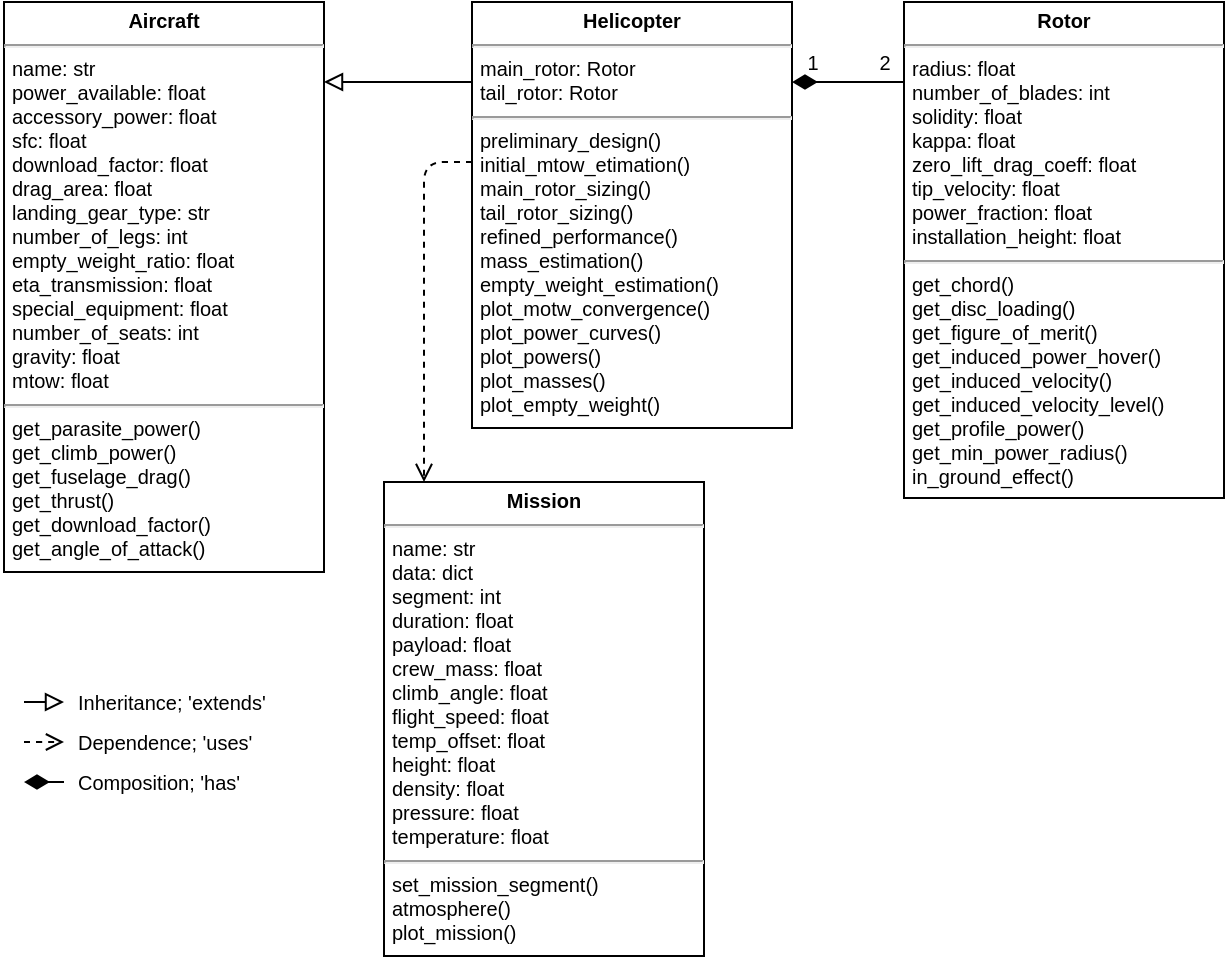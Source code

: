 <mxfile version="16.5.1" type="device"><diagram id="zzfLp2Pfvo_PrpSllrfE" name="Seite-1"><mxGraphModel dx="593" dy="366" grid="1" gridSize="10" guides="1" tooltips="1" connect="1" arrows="1" fold="1" page="1" pageScale="1" pageWidth="827" pageHeight="1169" math="0" shadow="0"><root><mxCell id="0"/><mxCell id="1" parent="0"/><mxCell id="nIn6ZC3m-3GaAJ_v_pof-15" style="edgeStyle=orthogonalEdgeStyle;rounded=0;orthogonalLoop=1;jettySize=auto;html=1;fontSize=10;endArrow=block;endFill=0;shadow=0;sketch=0;endSize=7;" edge="1" parent="1" source="nIn6ZC3m-3GaAJ_v_pof-14" target="nIn6ZC3m-3GaAJ_v_pof-22"><mxGeometry relative="1" as="geometry"><mxPoint x="220.0" y="225" as="targetPoint"/><Array as="points"><mxPoint x="240" y="120"/><mxPoint x="240" y="120"/></Array></mxGeometry></mxCell><mxCell id="nIn6ZC3m-3GaAJ_v_pof-30" style="edgeStyle=orthogonalEdgeStyle;curved=0;rounded=1;sketch=0;orthogonalLoop=1;jettySize=auto;html=1;dashed=1;endArrow=open;endFill=0;shadow=0;endSize=7;" edge="1" parent="1" source="nIn6ZC3m-3GaAJ_v_pof-14" target="nIn6ZC3m-3GaAJ_v_pof-29"><mxGeometry relative="1" as="geometry"><Array as="points"><mxPoint x="250" y="160"/></Array></mxGeometry></mxCell><mxCell id="nIn6ZC3m-3GaAJ_v_pof-14" value="&lt;p style=&quot;margin: 4px 0px 0px ; text-align: center ; font-size: 10px&quot;&gt;&lt;b style=&quot;font-size: 10px&quot;&gt;Helicopter&lt;/b&gt;&lt;/p&gt;&lt;hr style=&quot;font-size: 10px&quot;&gt;&lt;p style=&quot;margin: 0px 0px 0px 4px ; font-size: 10px&quot;&gt;main_rotor: Rotor&lt;/p&gt;&lt;p style=&quot;margin: 0px 0px 0px 4px ; font-size: 10px&quot;&gt;tail_rotor: Rotor&lt;/p&gt;&lt;hr style=&quot;font-size: 10px&quot;&gt;&lt;p style=&quot;margin: 0px 0px 0px 4px ; font-size: 10px&quot;&gt;preliminary_design()&lt;/p&gt;&lt;p style=&quot;margin: 0px 0px 0px 4px ; font-size: 10px&quot;&gt;initial_mtow_etimation()&lt;/p&gt;&lt;p style=&quot;margin: 0px 0px 0px 4px ; font-size: 10px&quot;&gt;main_rotor_sizing()&lt;/p&gt;&lt;p style=&quot;margin: 0px 0px 0px 4px ; font-size: 10px&quot;&gt;tail_rotor_sizing()&lt;/p&gt;&lt;p style=&quot;margin: 0px 0px 0px 4px ; font-size: 10px&quot;&gt;refined_performance()&lt;/p&gt;&lt;p style=&quot;margin: 0px 0px 0px 4px ; font-size: 10px&quot;&gt;mass_estimation()&lt;/p&gt;&lt;p style=&quot;margin: 0px 0px 0px 4px ; font-size: 10px&quot;&gt;empty_weight_estimation()&lt;/p&gt;&lt;p style=&quot;margin: 0px 0px 0px 4px ; font-size: 10px&quot;&gt;plot_motw_convergence()&lt;/p&gt;&lt;p style=&quot;margin: 0px 0px 0px 4px ; font-size: 10px&quot;&gt;plot_power_curves()&lt;/p&gt;&lt;p style=&quot;margin: 0px 0px 0px 4px ; font-size: 10px&quot;&gt;plot_powers()&lt;/p&gt;&lt;p style=&quot;margin: 0px 0px 0px 4px ; font-size: 10px&quot;&gt;plot_masses()&lt;/p&gt;&lt;p style=&quot;margin: 0px 0px 0px 4px ; font-size: 10px&quot;&gt;plot_empty_weight()&lt;/p&gt;" style="verticalAlign=top;align=left;overflow=fill;fontSize=10;fontFamily=Helvetica;html=1;shadow=0;sketch=0;" vertex="1" parent="1"><mxGeometry x="274" y="80" width="160" height="213" as="geometry"/></mxCell><mxCell id="nIn6ZC3m-3GaAJ_v_pof-22" value="&lt;p style=&quot;margin: 4px 0px 0px ; text-align: center ; font-size: 10px&quot;&gt;&lt;b style=&quot;font-size: 10px&quot;&gt;Aircraft&lt;/b&gt;&lt;/p&gt;&lt;hr style=&quot;font-size: 10px&quot;&gt;&lt;p style=&quot;margin: 0px 0px 0px 4px ; font-size: 10px&quot;&gt;name: str&lt;br&gt;power_available: float&lt;br&gt;accessory_power: float&lt;br&gt;sfc: float&lt;br&gt;download_factor: float&lt;br&gt;drag_area: float&lt;br&gt;landing_gear_type: str&lt;br&gt;number_of_legs: int&lt;br&gt;empty_weight_ratio: float&lt;br&gt;eta_transmission: float&lt;br&gt;special_equipment: float&lt;br&gt;number_of_seats: int&lt;br&gt;gravity: float&lt;br&gt;mtow: float&lt;br&gt;&lt;/p&gt;&lt;hr style=&quot;font-size: 10px&quot;&gt;&lt;p style=&quot;margin: 0px 0px 0px 4px ; font-size: 10px&quot;&gt;get_parasite_power()&lt;/p&gt;&lt;p style=&quot;margin: 0px 0px 0px 4px ; font-size: 10px&quot;&gt;get_climb_power()&lt;/p&gt;&lt;p style=&quot;margin: 0px 0px 0px 4px ; font-size: 10px&quot;&gt;get_fuselage_drag()&lt;/p&gt;&lt;p style=&quot;margin: 0px 0px 0px 4px ; font-size: 10px&quot;&gt;get_thrust()&lt;/p&gt;&lt;p style=&quot;margin: 0px 0px 0px 4px ; font-size: 10px&quot;&gt;get_download_factor()&lt;/p&gt;&lt;p style=&quot;margin: 0px 0px 0px 4px ; font-size: 10px&quot;&gt;get_angle_of_attack()&lt;br&gt;&lt;/p&gt;" style="verticalAlign=top;align=left;overflow=fill;fontSize=10;fontFamily=Helvetica;html=1;shadow=0;sketch=0;" vertex="1" parent="1"><mxGeometry x="40" y="80" width="160" height="285" as="geometry"/></mxCell><mxCell id="nIn6ZC3m-3GaAJ_v_pof-24" style="edgeStyle=orthogonalEdgeStyle;rounded=0;sketch=0;orthogonalLoop=1;jettySize=auto;html=1;shadow=0;fontSize=10;endArrow=diamondThin;endFill=1;endSize=10;" edge="1" parent="1" source="nIn6ZC3m-3GaAJ_v_pof-23" target="nIn6ZC3m-3GaAJ_v_pof-14"><mxGeometry relative="1" as="geometry"><Array as="points"><mxPoint x="470" y="120"/><mxPoint x="470" y="120"/></Array></mxGeometry></mxCell><mxCell id="nIn6ZC3m-3GaAJ_v_pof-23" value="&lt;p style=&quot;margin: 4px 0px 0px ; text-align: center ; font-size: 10px&quot;&gt;&lt;b style=&quot;font-size: 10px&quot;&gt;Rotor&lt;/b&gt;&lt;/p&gt;&lt;hr style=&quot;font-size: 10px&quot;&gt;&lt;p style=&quot;margin: 0px 0px 0px 4px ; font-size: 10px&quot;&gt;radius: float&lt;/p&gt;&lt;p style=&quot;margin: 0px 0px 0px 4px ; font-size: 10px&quot;&gt;number_of_blades: int&lt;/p&gt;&lt;p style=&quot;margin: 0px 0px 0px 4px ; font-size: 10px&quot;&gt;solidity: float&lt;/p&gt;&lt;p style=&quot;margin: 0px 0px 0px 4px ; font-size: 10px&quot;&gt;kappa: float&lt;/p&gt;&lt;p style=&quot;margin: 0px 0px 0px 4px ; font-size: 10px&quot;&gt;zero_lift_drag_coeff: float&lt;/p&gt;&lt;p style=&quot;margin: 0px 0px 0px 4px ; font-size: 10px&quot;&gt;tip_velocity: float&lt;/p&gt;&lt;p style=&quot;margin: 0px 0px 0px 4px ; font-size: 10px&quot;&gt;power_fraction: float&lt;/p&gt;&lt;p style=&quot;margin: 0px 0px 0px 4px ; font-size: 10px&quot;&gt;installation_height: float&lt;/p&gt;&lt;hr style=&quot;font-size: 10px&quot;&gt;&lt;p style=&quot;margin: 0px 0px 0px 4px ; font-size: 10px&quot;&gt;get_chord()&lt;/p&gt;&lt;p style=&quot;margin: 0px 0px 0px 4px ; font-size: 10px&quot;&gt;get_disc_loading()&lt;/p&gt;&lt;p style=&quot;margin: 0px 0px 0px 4px ; font-size: 10px&quot;&gt;get_figure_of_merit()&lt;/p&gt;&lt;p style=&quot;margin: 0px 0px 0px 4px ; font-size: 10px&quot;&gt;get_induced_power_hover()&lt;/p&gt;&lt;p style=&quot;margin: 0px 0px 0px 4px ; font-size: 10px&quot;&gt;get_induced_velocity()&lt;/p&gt;&lt;p style=&quot;margin: 0px 0px 0px 4px ; font-size: 10px&quot;&gt;get_induced_velocity_level()&lt;/p&gt;&lt;p style=&quot;margin: 0px 0px 0px 4px ; font-size: 10px&quot;&gt;get_profile_power()&lt;/p&gt;&lt;p style=&quot;margin: 0px 0px 0px 4px ; font-size: 10px&quot;&gt;get_min_power_radius()&lt;/p&gt;&lt;p style=&quot;margin: 0px 0px 0px 4px ; font-size: 10px&quot;&gt;in_ground_effect()&lt;/p&gt;" style="verticalAlign=top;align=left;overflow=fill;fontSize=10;fontFamily=Helvetica;html=1;shadow=0;sketch=0;" vertex="1" parent="1"><mxGeometry x="490" y="80" width="160" height="248" as="geometry"/></mxCell><mxCell id="nIn6ZC3m-3GaAJ_v_pof-25" value="1" style="text;html=1;align=center;verticalAlign=middle;resizable=0;points=[];autosize=1;strokeColor=none;fillColor=none;fontSize=10;shadow=0;" vertex="1" parent="1"><mxGeometry x="434" y="100" width="20" height="20" as="geometry"/></mxCell><mxCell id="nIn6ZC3m-3GaAJ_v_pof-26" value="2" style="text;html=1;align=center;verticalAlign=middle;resizable=0;points=[];autosize=1;strokeColor=none;fillColor=none;fontSize=10;shadow=0;" vertex="1" parent="1"><mxGeometry x="470" y="100" width="20" height="20" as="geometry"/></mxCell><mxCell id="nIn6ZC3m-3GaAJ_v_pof-29" value="&lt;p style=&quot;margin: 4px 0px 0px ; text-align: center ; font-size: 10px&quot;&gt;&lt;b style=&quot;font-size: 10px&quot;&gt;Mission&lt;/b&gt;&lt;/p&gt;&lt;hr style=&quot;font-size: 10px&quot;&gt;&lt;p style=&quot;margin: 0px 0px 0px 4px ; font-size: 10px&quot;&gt;&lt;span&gt;name: str&lt;/span&gt;&lt;br&gt;&lt;/p&gt;&lt;p style=&quot;margin: 0px 0px 0px 4px ; font-size: 10px&quot;&gt;&lt;span&gt;data: dict&lt;/span&gt;&lt;/p&gt;&lt;p style=&quot;margin: 0px 0px 0px 4px ; font-size: 10px&quot;&gt;&lt;span&gt;segment: int&lt;/span&gt;&lt;/p&gt;&lt;p style=&quot;margin: 0px 0px 0px 4px ; font-size: 10px&quot;&gt;&lt;span&gt;duration: float&lt;/span&gt;&lt;/p&gt;&lt;p style=&quot;margin: 0px 0px 0px 4px ; font-size: 10px&quot;&gt;&lt;span&gt;payload: float&lt;/span&gt;&lt;/p&gt;&lt;p style=&quot;margin: 0px 0px 0px 4px ; font-size: 10px&quot;&gt;&lt;span&gt;crew_mass: float&lt;/span&gt;&lt;/p&gt;&lt;p style=&quot;margin: 0px 0px 0px 4px ; font-size: 10px&quot;&gt;&lt;span&gt;climb_angle: float&lt;/span&gt;&lt;/p&gt;&lt;p style=&quot;margin: 0px 0px 0px 4px ; font-size: 10px&quot;&gt;&lt;span&gt;flight_speed: float&lt;/span&gt;&lt;/p&gt;&lt;p style=&quot;margin: 0px 0px 0px 4px ; font-size: 10px&quot;&gt;&lt;span&gt;temp_offset: float&lt;/span&gt;&lt;/p&gt;&lt;p style=&quot;margin: 0px 0px 0px 4px ; font-size: 10px&quot;&gt;&lt;span&gt;height: float&lt;/span&gt;&lt;/p&gt;&lt;p style=&quot;margin: 0px 0px 0px 4px ; font-size: 10px&quot;&gt;&lt;span&gt;density: float&lt;/span&gt;&lt;/p&gt;&lt;p style=&quot;margin: 0px 0px 0px 4px ; font-size: 10px&quot;&gt;&lt;span&gt;pressure: float&lt;/span&gt;&lt;/p&gt;&lt;p style=&quot;margin: 0px 0px 0px 4px ; font-size: 10px&quot;&gt;&lt;span&gt;temperature: float&lt;/span&gt;&lt;/p&gt;&lt;hr style=&quot;font-size: 10px&quot;&gt;&lt;p style=&quot;margin: 0px 0px 0px 4px ; font-size: 10px&quot;&gt;set_mission_segment()&lt;/p&gt;&lt;p style=&quot;margin: 0px 0px 0px 4px ; font-size: 10px&quot;&gt;atmosphere()&lt;/p&gt;&lt;p style=&quot;margin: 0px 0px 0px 4px ; font-size: 10px&quot;&gt;plot_mission()&lt;/p&gt;&lt;p style=&quot;margin: 0px 0px 0px 4px ; font-size: 10px&quot;&gt;&lt;br&gt;&lt;/p&gt;" style="verticalAlign=top;align=left;overflow=fill;fontSize=10;fontFamily=Helvetica;html=1;shadow=0;sketch=0;" vertex="1" parent="1"><mxGeometry x="230" y="320" width="160" height="237" as="geometry"/></mxCell><mxCell id="nIn6ZC3m-3GaAJ_v_pof-33" style="edgeStyle=orthogonalEdgeStyle;rounded=0;orthogonalLoop=1;jettySize=auto;html=1;fontSize=10;endArrow=block;endFill=0;shadow=0;sketch=0;endSize=7;" edge="1" parent="1"><mxGeometry relative="1" as="geometry"><mxPoint x="50" y="430" as="sourcePoint"/><mxPoint x="70" y="430" as="targetPoint"/><Array as="points"><mxPoint x="50" y="430"/><mxPoint x="50" y="430"/></Array></mxGeometry></mxCell><mxCell id="nIn6ZC3m-3GaAJ_v_pof-34" value="Inheritance; 'extends'" style="text;html=1;align=left;verticalAlign=middle;resizable=0;points=[];autosize=1;strokeColor=none;fillColor=none;fontSize=10;" vertex="1" parent="1"><mxGeometry x="75" y="420" width="110" height="20" as="geometry"/></mxCell><mxCell id="nIn6ZC3m-3GaAJ_v_pof-35" style="edgeStyle=orthogonalEdgeStyle;curved=0;rounded=1;sketch=0;orthogonalLoop=1;jettySize=auto;html=1;dashed=1;endArrow=open;endFill=0;shadow=0;endSize=7;" edge="1" parent="1"><mxGeometry relative="1" as="geometry"><mxPoint x="50" y="450" as="sourcePoint"/><mxPoint x="70" y="450" as="targetPoint"/><Array as="points"><mxPoint x="65" y="450"/></Array></mxGeometry></mxCell><mxCell id="nIn6ZC3m-3GaAJ_v_pof-36" value="Dependence; 'uses'" style="text;html=1;align=left;verticalAlign=middle;resizable=0;points=[];autosize=1;strokeColor=none;fillColor=none;fontSize=10;" vertex="1" parent="1"><mxGeometry x="75" y="440" width="100" height="20" as="geometry"/></mxCell><mxCell id="nIn6ZC3m-3GaAJ_v_pof-68" style="edgeStyle=orthogonalEdgeStyle;rounded=0;orthogonalLoop=1;jettySize=auto;html=1;fontSize=10;endArrow=diamondThin;endFill=1;shadow=0;sketch=0;endSize=10;" edge="1" parent="1"><mxGeometry relative="1" as="geometry"><mxPoint x="70" y="470" as="sourcePoint"/><mxPoint x="50" y="470" as="targetPoint"/><Array as="points"><mxPoint x="70" y="470"/><mxPoint x="70" y="470"/></Array></mxGeometry></mxCell><mxCell id="nIn6ZC3m-3GaAJ_v_pof-69" value="Composition; 'has'" style="text;html=1;align=left;verticalAlign=middle;resizable=0;points=[];autosize=1;strokeColor=none;fillColor=none;fontSize=10;" vertex="1" parent="1"><mxGeometry x="75" y="460" width="100" height="20" as="geometry"/></mxCell></root></mxGraphModel></diagram></mxfile>